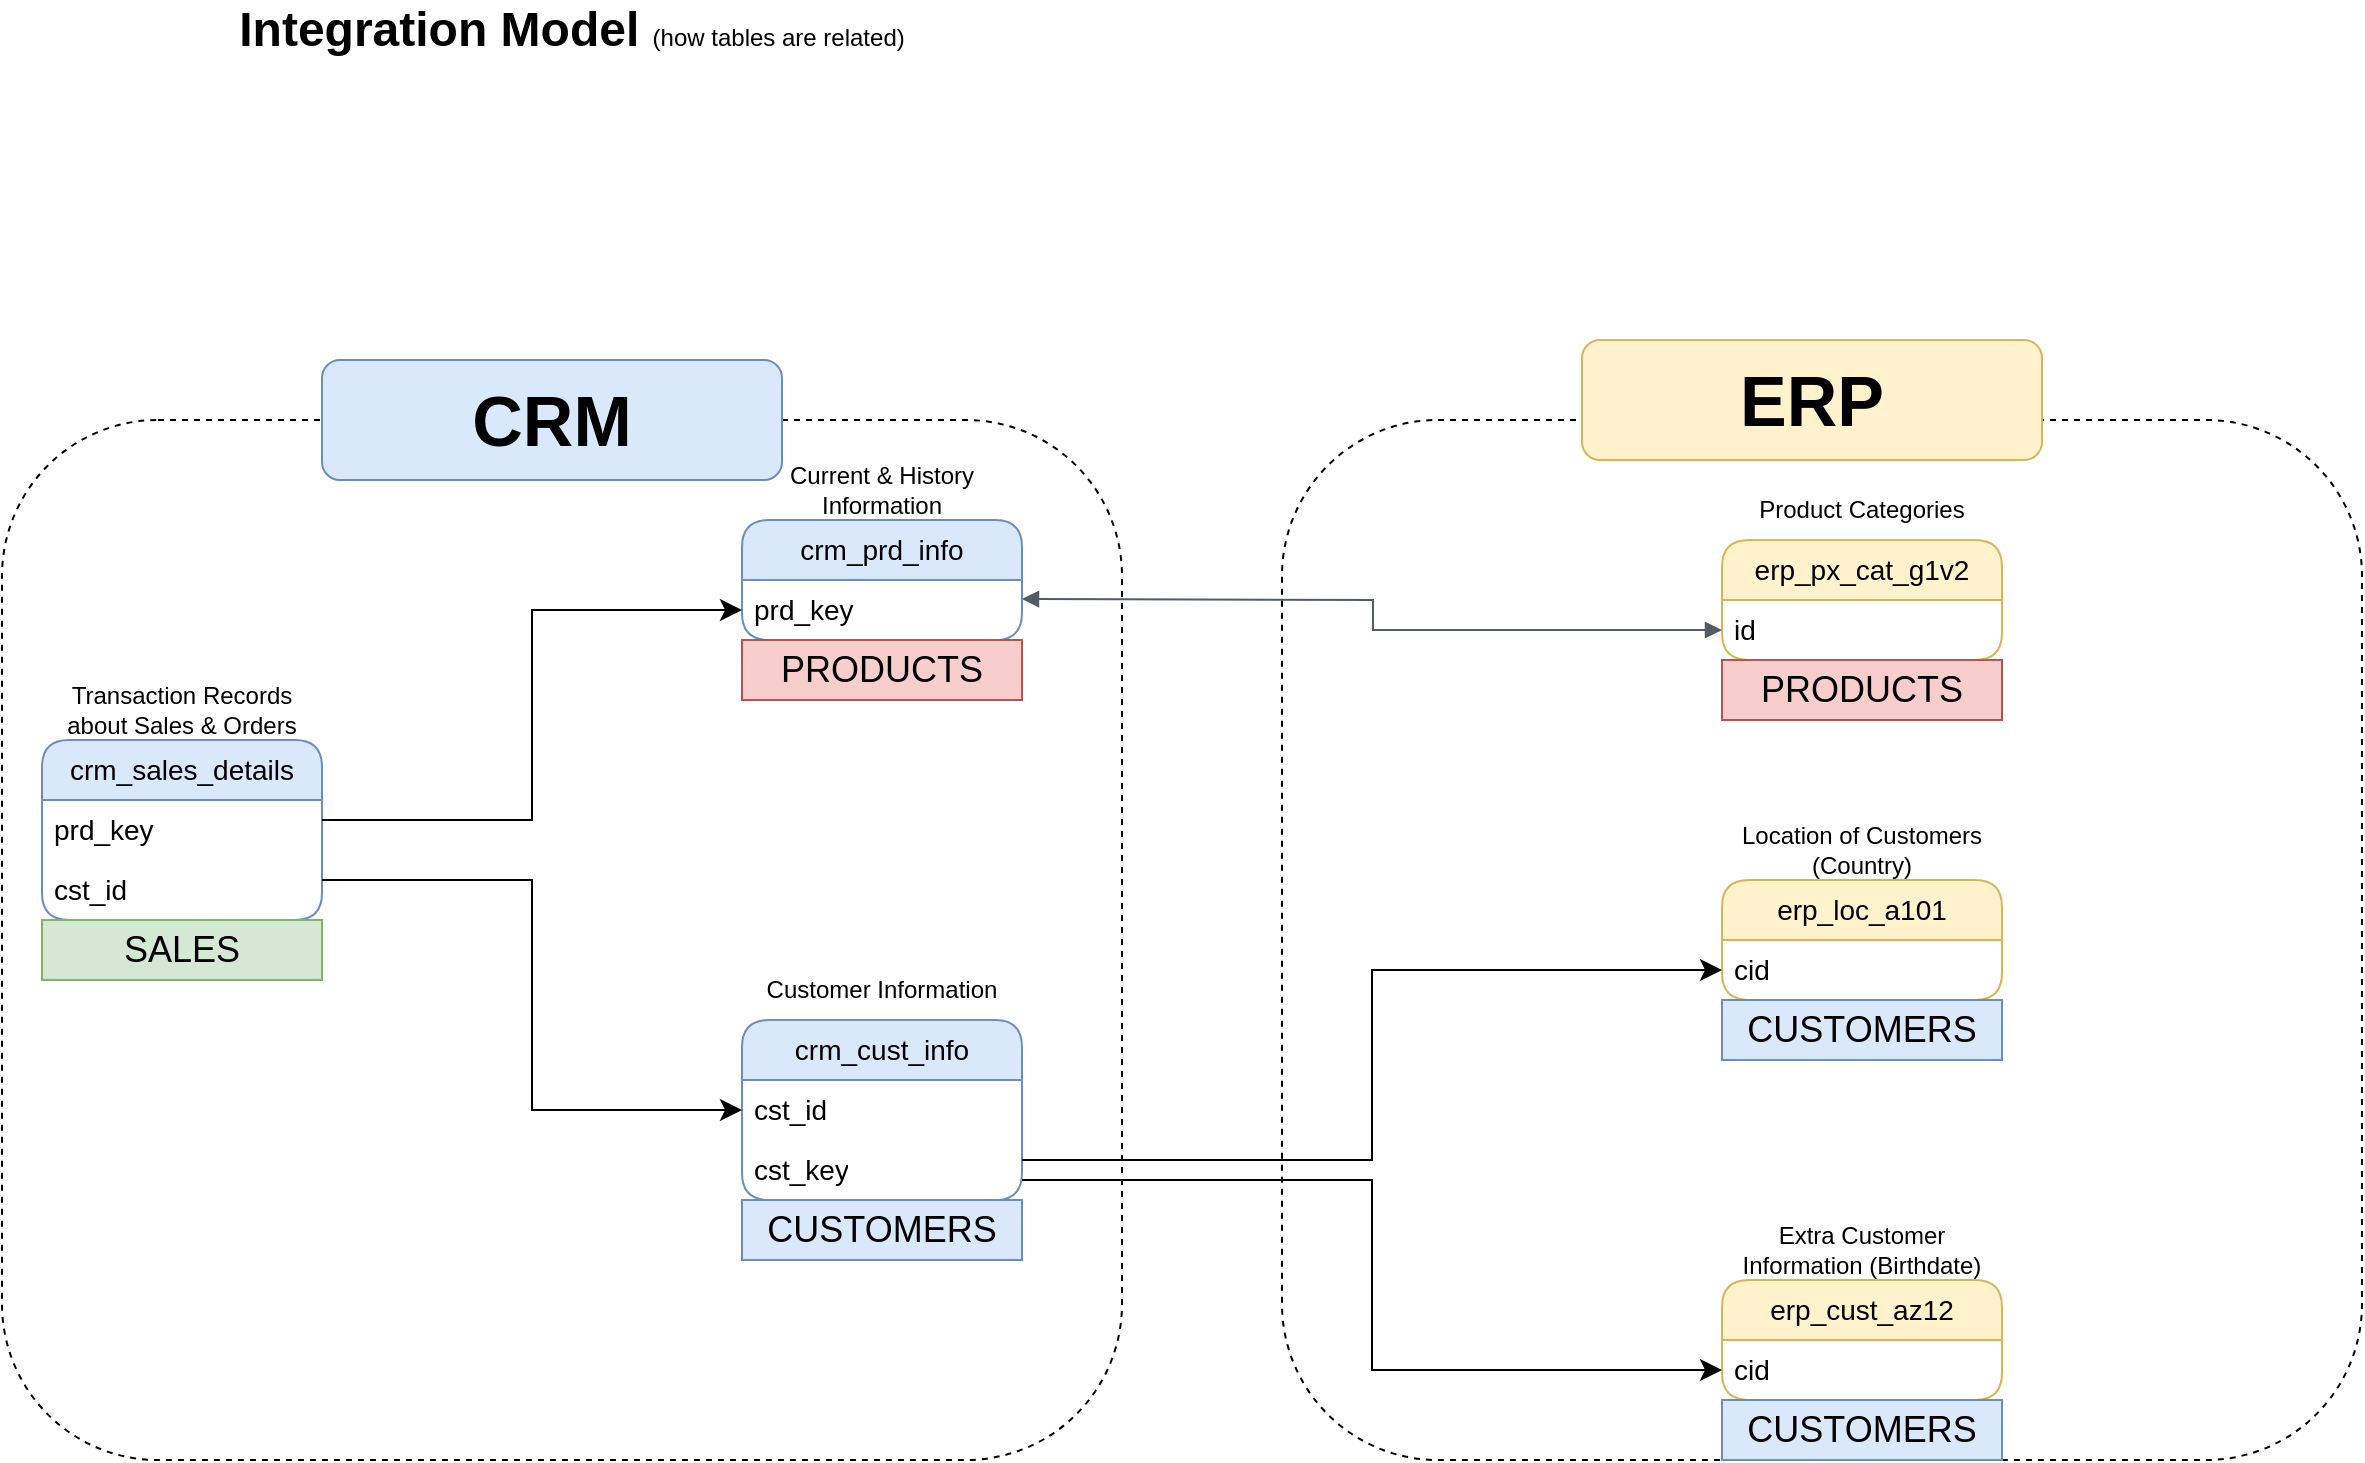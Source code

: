 <mxfile version="27.0.9">
  <diagram name="Page-1" id="6lQznNSWVZmpAd0uYiue">
    <mxGraphModel dx="946" dy="1773" grid="1" gridSize="10" guides="1" tooltips="1" connect="1" arrows="0" fold="1" page="1" pageScale="1" pageWidth="827" pageHeight="1169" math="0" shadow="0">
      <root>
        <mxCell id="0" />
        <mxCell id="1" parent="0" />
        <mxCell id="rTGMWWBuywrQopuz1Z6m-1" value="&lt;font style=&quot;&quot;&gt;&lt;b style=&quot;font-size: 24px;&quot;&gt;Integration Model &lt;/b&gt;&lt;font&gt;(how tables are related)&lt;/font&gt;&lt;/font&gt;" style="text;html=1;align=center;verticalAlign=middle;whiteSpace=wrap;rounded=0;" parent="1" vertex="1">
          <mxGeometry x="170" y="-90" width="450" height="30" as="geometry" />
        </mxCell>
        <mxCell id="rTGMWWBuywrQopuz1Z6m-2" value="crm_cust_info" style="swimlane;fontStyle=0;childLayout=stackLayout;horizontal=1;startSize=30;horizontalStack=0;resizeParent=1;resizeParentMax=0;resizeLast=0;collapsible=1;marginBottom=0;whiteSpace=wrap;html=1;fillColor=#dae8fc;strokeColor=#6c8ebf;fontSize=14;rounded=1;" parent="1" vertex="1">
          <mxGeometry x="480" y="420" width="140" height="90" as="geometry" />
        </mxCell>
        <mxCell id="rTGMWWBuywrQopuz1Z6m-3" value="cst_id" style="text;strokeColor=none;fillColor=none;align=left;verticalAlign=middle;spacingLeft=4;spacingRight=4;overflow=hidden;points=[[0,0.5],[1,0.5]];portConstraint=eastwest;rotatable=0;whiteSpace=wrap;html=1;fontSize=14;rounded=1;" parent="rTGMWWBuywrQopuz1Z6m-2" vertex="1">
          <mxGeometry y="30" width="140" height="30" as="geometry" />
        </mxCell>
        <mxCell id="rTGMWWBuywrQopuz1Z6m-23" value="cst_key" style="text;strokeColor=none;fillColor=none;align=left;verticalAlign=middle;spacingLeft=4;spacingRight=4;overflow=hidden;points=[[0,0.5],[1,0.5]];portConstraint=eastwest;rotatable=0;whiteSpace=wrap;html=1;fontSize=14;rounded=1;" parent="rTGMWWBuywrQopuz1Z6m-2" vertex="1">
          <mxGeometry y="60" width="140" height="30" as="geometry" />
        </mxCell>
        <mxCell id="rTGMWWBuywrQopuz1Z6m-6" value="Customer Information" style="text;html=1;align=center;verticalAlign=middle;whiteSpace=wrap;rounded=0;" parent="1" vertex="1">
          <mxGeometry x="480" y="390" width="140" height="30" as="geometry" />
        </mxCell>
        <mxCell id="rTGMWWBuywrQopuz1Z6m-7" value="crm_prd_info" style="swimlane;fontStyle=0;childLayout=stackLayout;horizontal=1;startSize=30;horizontalStack=0;resizeParent=1;resizeParentMax=0;resizeLast=0;collapsible=1;marginBottom=0;whiteSpace=wrap;html=1;fillColor=#dae8fc;strokeColor=#6c8ebf;fontSize=14;rounded=1;" parent="1" vertex="1">
          <mxGeometry x="480" y="170" width="140" height="60" as="geometry" />
        </mxCell>
        <mxCell id="rTGMWWBuywrQopuz1Z6m-8" value="prd_key" style="text;strokeColor=none;fillColor=none;align=left;verticalAlign=middle;spacingLeft=4;spacingRight=4;overflow=hidden;points=[[0,0.5],[1,0.5]];portConstraint=eastwest;rotatable=0;whiteSpace=wrap;html=1;fontSize=14;rounded=1;" parent="rTGMWWBuywrQopuz1Z6m-7" vertex="1">
          <mxGeometry y="30" width="140" height="30" as="geometry" />
        </mxCell>
        <mxCell id="rTGMWWBuywrQopuz1Z6m-9" value="Current &amp;amp; History Information" style="text;html=1;align=center;verticalAlign=middle;whiteSpace=wrap;rounded=0;" parent="1" vertex="1">
          <mxGeometry x="480" y="140" width="140" height="30" as="geometry" />
        </mxCell>
        <mxCell id="rTGMWWBuywrQopuz1Z6m-11" value="crm_sales_details" style="swimlane;fontStyle=0;childLayout=stackLayout;horizontal=1;startSize=30;horizontalStack=0;resizeParent=1;resizeParentMax=0;resizeLast=0;collapsible=1;marginBottom=0;whiteSpace=wrap;html=1;fillColor=#dae8fc;strokeColor=#6c8ebf;fontSize=14;rounded=1;" parent="1" vertex="1">
          <mxGeometry x="130" y="280" width="140" height="90" as="geometry" />
        </mxCell>
        <mxCell id="rTGMWWBuywrQopuz1Z6m-12" value="prd_key" style="text;strokeColor=none;fillColor=none;align=left;verticalAlign=middle;spacingLeft=4;spacingRight=4;overflow=hidden;points=[[0,0.5],[1,0.5]];portConstraint=eastwest;rotatable=0;whiteSpace=wrap;html=1;fontSize=14;rounded=1;" parent="rTGMWWBuywrQopuz1Z6m-11" vertex="1">
          <mxGeometry y="30" width="140" height="30" as="geometry" />
        </mxCell>
        <mxCell id="rTGMWWBuywrQopuz1Z6m-15" value="cst_id" style="text;strokeColor=none;fillColor=none;align=left;verticalAlign=middle;spacingLeft=4;spacingRight=4;overflow=hidden;points=[[0,0.5],[1,0.5]];portConstraint=eastwest;rotatable=0;whiteSpace=wrap;html=1;fontSize=14;rounded=1;" parent="rTGMWWBuywrQopuz1Z6m-11" vertex="1">
          <mxGeometry y="60" width="140" height="30" as="geometry" />
        </mxCell>
        <mxCell id="rTGMWWBuywrQopuz1Z6m-13" value="Transaction Records about Sales &amp;amp; Orders" style="text;html=1;align=center;verticalAlign=middle;whiteSpace=wrap;rounded=0;" parent="1" vertex="1">
          <mxGeometry x="130" y="250" width="140" height="30" as="geometry" />
        </mxCell>
        <mxCell id="rTGMWWBuywrQopuz1Z6m-18" value="" style="edgeStyle=elbowEdgeStyle;elbow=horizontal;endArrow=classic;html=1;curved=0;rounded=0;endSize=8;startSize=8;entryX=0;entryY=0.5;entryDx=0;entryDy=0;" parent="1" target="rTGMWWBuywrQopuz1Z6m-3" edge="1">
          <mxGeometry width="50" height="50" relative="1" as="geometry">
            <mxPoint x="270" y="350" as="sourcePoint" />
            <mxPoint x="320" y="300" as="targetPoint" />
          </mxGeometry>
        </mxCell>
        <mxCell id="rTGMWWBuywrQopuz1Z6m-19" value="" style="edgeStyle=elbowEdgeStyle;elbow=horizontal;endArrow=classic;html=1;curved=0;rounded=0;endSize=8;startSize=8;entryX=0;entryY=0.5;entryDx=0;entryDy=0;" parent="1" target="rTGMWWBuywrQopuz1Z6m-8" edge="1">
          <mxGeometry width="50" height="50" relative="1" as="geometry">
            <mxPoint x="270" y="320" as="sourcePoint" />
            <mxPoint x="320" y="270" as="targetPoint" />
          </mxGeometry>
        </mxCell>
        <mxCell id="rTGMWWBuywrQopuz1Z6m-20" value="erp_cust_az12" style="swimlane;fontStyle=0;childLayout=stackLayout;horizontal=1;startSize=30;horizontalStack=0;resizeParent=1;resizeParentMax=0;resizeLast=0;collapsible=1;marginBottom=0;whiteSpace=wrap;html=1;fillColor=#fff2cc;strokeColor=#d6b656;fontSize=14;rounded=1;" parent="1" vertex="1">
          <mxGeometry x="970" y="550" width="140" height="60" as="geometry" />
        </mxCell>
        <mxCell id="rTGMWWBuywrQopuz1Z6m-21" value="cid" style="text;strokeColor=none;fillColor=none;align=left;verticalAlign=middle;spacingLeft=4;spacingRight=4;overflow=hidden;points=[[0,0.5],[1,0.5]];portConstraint=eastwest;rotatable=0;whiteSpace=wrap;html=1;fontSize=14;rounded=1;" parent="rTGMWWBuywrQopuz1Z6m-20" vertex="1">
          <mxGeometry y="30" width="140" height="30" as="geometry" />
        </mxCell>
        <mxCell id="rTGMWWBuywrQopuz1Z6m-22" value="Extra Customer Information (Birthdate)" style="text;html=1;align=center;verticalAlign=middle;whiteSpace=wrap;rounded=0;" parent="1" vertex="1">
          <mxGeometry x="970" y="520" width="140" height="30" as="geometry" />
        </mxCell>
        <mxCell id="rTGMWWBuywrQopuz1Z6m-24" value="" style="edgeStyle=elbowEdgeStyle;elbow=horizontal;endArrow=classic;html=1;curved=0;rounded=0;endSize=8;startSize=8;entryX=0;entryY=0.5;entryDx=0;entryDy=0;" parent="1" target="rTGMWWBuywrQopuz1Z6m-21" edge="1">
          <mxGeometry width="50" height="50" relative="1" as="geometry">
            <mxPoint x="620" y="500" as="sourcePoint" />
            <mxPoint x="670" y="450" as="targetPoint" />
          </mxGeometry>
        </mxCell>
        <mxCell id="rTGMWWBuywrQopuz1Z6m-25" value="erp_loc_a101" style="swimlane;fontStyle=0;childLayout=stackLayout;horizontal=1;startSize=30;horizontalStack=0;resizeParent=1;resizeParentMax=0;resizeLast=0;collapsible=1;marginBottom=0;whiteSpace=wrap;html=1;fillColor=#fff2cc;strokeColor=#d6b656;fontSize=14;rounded=1;" parent="1" vertex="1">
          <mxGeometry x="970" y="350" width="140" height="60" as="geometry" />
        </mxCell>
        <mxCell id="rTGMWWBuywrQopuz1Z6m-26" value="cid" style="text;strokeColor=none;fillColor=none;align=left;verticalAlign=middle;spacingLeft=4;spacingRight=4;overflow=hidden;points=[[0,0.5],[1,0.5]];portConstraint=eastwest;rotatable=0;whiteSpace=wrap;html=1;fontSize=14;rounded=1;" parent="rTGMWWBuywrQopuz1Z6m-25" vertex="1">
          <mxGeometry y="30" width="140" height="30" as="geometry" />
        </mxCell>
        <mxCell id="rTGMWWBuywrQopuz1Z6m-27" value="Location of Customers (Country)" style="text;html=1;align=center;verticalAlign=middle;whiteSpace=wrap;rounded=0;" parent="1" vertex="1">
          <mxGeometry x="970" y="320" width="140" height="30" as="geometry" />
        </mxCell>
        <mxCell id="rTGMWWBuywrQopuz1Z6m-28" value="" style="edgeStyle=elbowEdgeStyle;elbow=horizontal;endArrow=classic;html=1;curved=0;rounded=0;endSize=8;startSize=8;entryX=0;entryY=0.5;entryDx=0;entryDy=0;" parent="1" target="rTGMWWBuywrQopuz1Z6m-26" edge="1">
          <mxGeometry width="50" height="50" relative="1" as="geometry">
            <mxPoint x="620" y="490" as="sourcePoint" />
            <mxPoint x="670" y="440" as="targetPoint" />
          </mxGeometry>
        </mxCell>
        <mxCell id="rTGMWWBuywrQopuz1Z6m-29" value="erp_px_cat_g1v2" style="swimlane;fontStyle=0;childLayout=stackLayout;horizontal=1;startSize=30;horizontalStack=0;resizeParent=1;resizeParentMax=0;resizeLast=0;collapsible=1;marginBottom=0;whiteSpace=wrap;html=1;fillColor=#fff2cc;strokeColor=#d6b656;fontSize=14;rounded=1;" parent="1" vertex="1">
          <mxGeometry x="970" y="180" width="140" height="60" as="geometry" />
        </mxCell>
        <mxCell id="rTGMWWBuywrQopuz1Z6m-30" value="id" style="text;strokeColor=none;fillColor=none;align=left;verticalAlign=middle;spacingLeft=4;spacingRight=4;overflow=hidden;points=[[0,0.5],[1,0.5]];portConstraint=eastwest;rotatable=0;whiteSpace=wrap;html=1;fontSize=14;rounded=1;" parent="rTGMWWBuywrQopuz1Z6m-29" vertex="1">
          <mxGeometry y="30" width="140" height="30" as="geometry" />
        </mxCell>
        <mxCell id="rTGMWWBuywrQopuz1Z6m-31" value="Product Categories" style="text;html=1;align=center;verticalAlign=middle;whiteSpace=wrap;rounded=0;" parent="1" vertex="1">
          <mxGeometry x="970" y="150" width="140" height="30" as="geometry" />
        </mxCell>
        <mxCell id="rTGMWWBuywrQopuz1Z6m-32" value="" style="edgeStyle=orthogonalEdgeStyle;html=1;endArrow=block;elbow=vertical;startArrow=block;startFill=1;endFill=1;strokeColor=#545B64;rounded=0;entryX=0;entryY=0.5;entryDx=0;entryDy=0;" parent="1" target="rTGMWWBuywrQopuz1Z6m-30" edge="1">
          <mxGeometry width="100" relative="1" as="geometry">
            <mxPoint x="620" y="209.5" as="sourcePoint" />
            <mxPoint x="720" y="209.5" as="targetPoint" />
          </mxGeometry>
        </mxCell>
        <mxCell id="rTGMWWBuywrQopuz1Z6m-33" value="" style="rounded=1;whiteSpace=wrap;html=1;fillColor=none;dashed=1;" parent="1" vertex="1">
          <mxGeometry x="110" y="120" width="560" height="520" as="geometry" />
        </mxCell>
        <mxCell id="rTGMWWBuywrQopuz1Z6m-34" value="&lt;b&gt;&lt;font style=&quot;font-size: 35px;&quot;&gt;CRM&lt;/font&gt;&lt;/b&gt;" style="rounded=1;whiteSpace=wrap;html=1;fillColor=#dae8fc;strokeColor=#6c8ebf;" parent="1" vertex="1">
          <mxGeometry x="270" y="90" width="230" height="60" as="geometry" />
        </mxCell>
        <mxCell id="rTGMWWBuywrQopuz1Z6m-35" value="" style="rounded=1;whiteSpace=wrap;html=1;fillColor=none;dashed=1;fontStyle=1" parent="1" vertex="1">
          <mxGeometry x="750" y="120" width="540" height="520" as="geometry" />
        </mxCell>
        <mxCell id="rTGMWWBuywrQopuz1Z6m-36" value="&lt;b&gt;&lt;font style=&quot;font-size: 35px;&quot;&gt;ERP&lt;/font&gt;&lt;/b&gt;" style="rounded=1;whiteSpace=wrap;html=1;fillColor=#fff2cc;strokeColor=#d6b656;" parent="1" vertex="1">
          <mxGeometry x="900" y="80" width="230" height="60" as="geometry" />
        </mxCell>
        <mxCell id="_DVZFJCWN8NMz7F9vpHA-1" value="&lt;font style=&quot;font-size: 18px;&quot;&gt;PRODUCTS&lt;/font&gt;" style="rounded=0;whiteSpace=wrap;html=1;fillColor=#f8cecc;strokeColor=#b85450;" vertex="1" parent="1">
          <mxGeometry x="480" y="230" width="140" height="30" as="geometry" />
        </mxCell>
        <mxCell id="_DVZFJCWN8NMz7F9vpHA-2" value="&lt;font style=&quot;font-size: 18px;&quot;&gt;PRODUCTS&lt;/font&gt;" style="rounded=0;whiteSpace=wrap;html=1;fillColor=#f8cecc;strokeColor=#b85450;" vertex="1" parent="1">
          <mxGeometry x="970" y="240" width="140" height="30" as="geometry" />
        </mxCell>
        <mxCell id="_DVZFJCWN8NMz7F9vpHA-3" value="&lt;font style=&quot;font-size: 18px;&quot;&gt;CUSTOMERS&lt;/font&gt;" style="rounded=0;whiteSpace=wrap;html=1;fillColor=#dae8fc;strokeColor=#6c8ebf;" vertex="1" parent="1">
          <mxGeometry x="970" y="410" width="140" height="30" as="geometry" />
        </mxCell>
        <mxCell id="_DVZFJCWN8NMz7F9vpHA-4" value="&lt;font style=&quot;font-size: 18px;&quot;&gt;CUSTOMERS&lt;/font&gt;" style="rounded=0;whiteSpace=wrap;html=1;fillColor=#dae8fc;strokeColor=#6c8ebf;" vertex="1" parent="1">
          <mxGeometry x="480" y="510" width="140" height="30" as="geometry" />
        </mxCell>
        <mxCell id="_DVZFJCWN8NMz7F9vpHA-5" value="&lt;font style=&quot;font-size: 18px;&quot;&gt;CUSTOMERS&lt;/font&gt;" style="rounded=0;whiteSpace=wrap;html=1;fillColor=#dae8fc;strokeColor=#6c8ebf;" vertex="1" parent="1">
          <mxGeometry x="970" y="610" width="140" height="30" as="geometry" />
        </mxCell>
        <mxCell id="_DVZFJCWN8NMz7F9vpHA-6" value="&lt;font style=&quot;font-size: 18px;&quot;&gt;SALES&lt;/font&gt;" style="rounded=0;whiteSpace=wrap;html=1;fillColor=#d5e8d4;strokeColor=#82b366;" vertex="1" parent="1">
          <mxGeometry x="130" y="370" width="140" height="30" as="geometry" />
        </mxCell>
      </root>
    </mxGraphModel>
  </diagram>
</mxfile>
